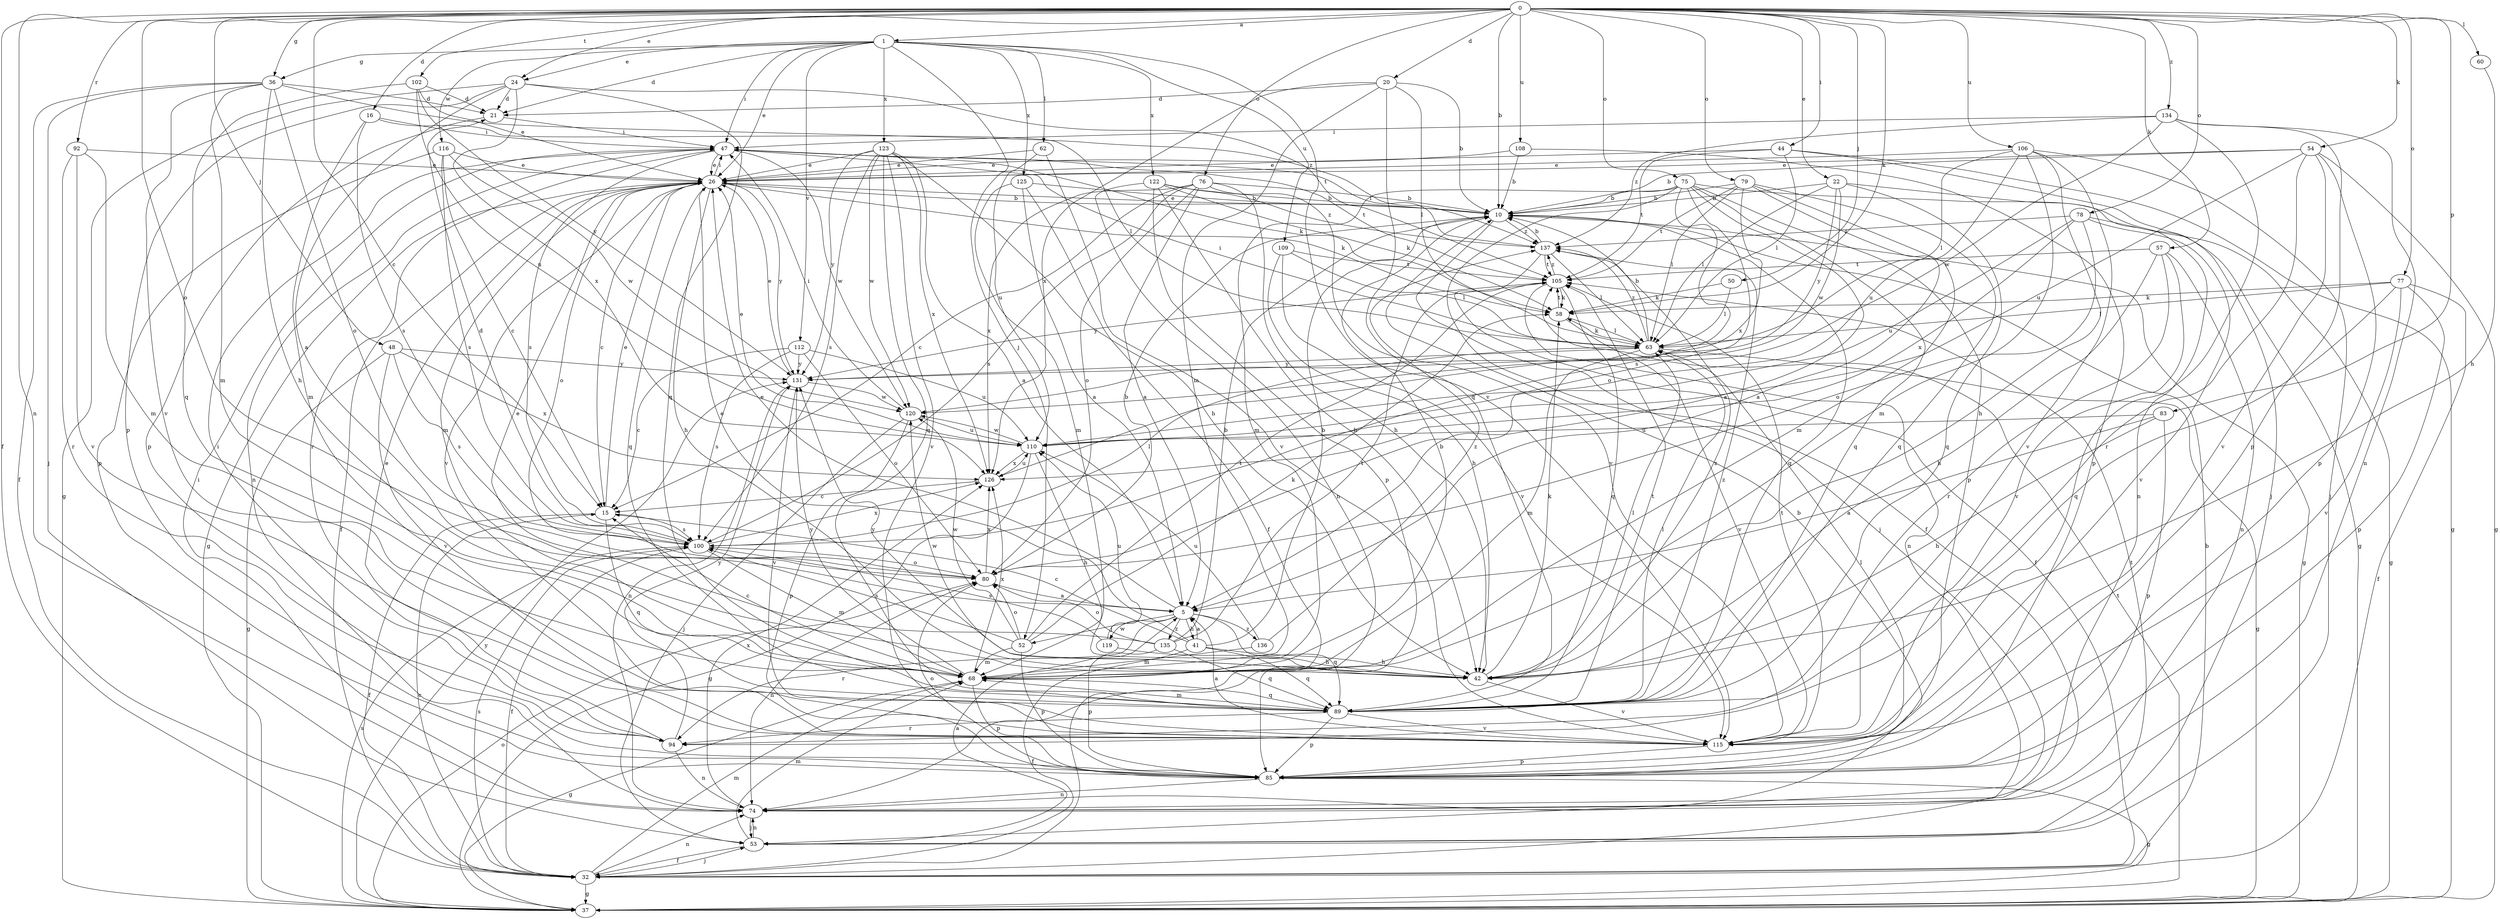 strict digraph  {
0;
1;
5;
10;
15;
16;
20;
21;
22;
24;
26;
32;
36;
37;
41;
42;
44;
47;
48;
50;
52;
53;
54;
57;
58;
60;
62;
63;
68;
74;
75;
76;
77;
78;
79;
80;
83;
85;
89;
92;
94;
100;
102;
105;
106;
108;
109;
110;
112;
115;
116;
119;
120;
122;
123;
125;
126;
131;
134;
135;
136;
137;
0 -> 1  [label=a];
0 -> 10  [label=b];
0 -> 15  [label=c];
0 -> 16  [label=d];
0 -> 20  [label=d];
0 -> 22  [label=e];
0 -> 24  [label=e];
0 -> 32  [label=f];
0 -> 36  [label=g];
0 -> 44  [label=i];
0 -> 48  [label=j];
0 -> 50  [label=j];
0 -> 54  [label=k];
0 -> 57  [label=k];
0 -> 58  [label=k];
0 -> 60  [label=l];
0 -> 74  [label=n];
0 -> 75  [label=o];
0 -> 76  [label=o];
0 -> 77  [label=o];
0 -> 78  [label=o];
0 -> 79  [label=o];
0 -> 80  [label=o];
0 -> 83  [label=p];
0 -> 92  [label=r];
0 -> 102  [label=t];
0 -> 106  [label=u];
0 -> 108  [label=u];
0 -> 134  [label=z];
1 -> 21  [label=d];
1 -> 24  [label=e];
1 -> 26  [label=e];
1 -> 36  [label=g];
1 -> 47  [label=i];
1 -> 52  [label=j];
1 -> 62  [label=l];
1 -> 109  [label=u];
1 -> 112  [label=v];
1 -> 115  [label=v];
1 -> 116  [label=w];
1 -> 122  [label=x];
1 -> 123  [label=x];
1 -> 125  [label=x];
5 -> 26  [label=e];
5 -> 41  [label=h];
5 -> 52  [label=j];
5 -> 89  [label=q];
5 -> 94  [label=r];
5 -> 119  [label=w];
5 -> 135  [label=z];
5 -> 136  [label=z];
10 -> 26  [label=e];
10 -> 37  [label=g];
10 -> 53  [label=j];
10 -> 89  [label=q];
10 -> 137  [label=z];
15 -> 26  [label=e];
15 -> 32  [label=f];
15 -> 89  [label=q];
15 -> 100  [label=s];
16 -> 47  [label=i];
16 -> 63  [label=l];
16 -> 68  [label=m];
16 -> 100  [label=s];
20 -> 10  [label=b];
20 -> 21  [label=d];
20 -> 63  [label=l];
20 -> 68  [label=m];
20 -> 89  [label=q];
20 -> 126  [label=x];
21 -> 47  [label=i];
21 -> 85  [label=p];
22 -> 10  [label=b];
22 -> 63  [label=l];
22 -> 74  [label=n];
22 -> 89  [label=q];
22 -> 120  [label=w];
22 -> 131  [label=y];
24 -> 5  [label=a];
24 -> 21  [label=d];
24 -> 37  [label=g];
24 -> 85  [label=p];
24 -> 89  [label=q];
24 -> 105  [label=t];
24 -> 126  [label=x];
26 -> 10  [label=b];
26 -> 15  [label=c];
26 -> 32  [label=f];
26 -> 37  [label=g];
26 -> 42  [label=h];
26 -> 47  [label=i];
26 -> 58  [label=k];
26 -> 68  [label=m];
26 -> 80  [label=o];
26 -> 89  [label=q];
26 -> 115  [label=v];
26 -> 131  [label=y];
32 -> 10  [label=b];
32 -> 15  [label=c];
32 -> 37  [label=g];
32 -> 53  [label=j];
32 -> 68  [label=m];
32 -> 74  [label=n];
32 -> 100  [label=s];
36 -> 21  [label=d];
36 -> 32  [label=f];
36 -> 42  [label=h];
36 -> 53  [label=j];
36 -> 68  [label=m];
36 -> 80  [label=o];
36 -> 115  [label=v];
36 -> 137  [label=z];
37 -> 80  [label=o];
37 -> 100  [label=s];
37 -> 105  [label=t];
37 -> 131  [label=y];
41 -> 5  [label=a];
41 -> 10  [label=b];
41 -> 15  [label=c];
41 -> 26  [label=e];
41 -> 32  [label=f];
41 -> 42  [label=h];
41 -> 89  [label=q];
42 -> 58  [label=k];
42 -> 63  [label=l];
42 -> 115  [label=v];
42 -> 120  [label=w];
42 -> 131  [label=y];
42 -> 137  [label=z];
44 -> 26  [label=e];
44 -> 37  [label=g];
44 -> 53  [label=j];
44 -> 63  [label=l];
44 -> 105  [label=t];
47 -> 26  [label=e];
47 -> 58  [label=k];
47 -> 74  [label=n];
47 -> 94  [label=r];
47 -> 100  [label=s];
47 -> 105  [label=t];
47 -> 120  [label=w];
48 -> 37  [label=g];
48 -> 100  [label=s];
48 -> 115  [label=v];
48 -> 126  [label=x];
48 -> 131  [label=y];
50 -> 58  [label=k];
50 -> 63  [label=l];
52 -> 58  [label=k];
52 -> 68  [label=m];
52 -> 80  [label=o];
52 -> 85  [label=p];
52 -> 100  [label=s];
52 -> 105  [label=t];
52 -> 120  [label=w];
53 -> 5  [label=a];
53 -> 32  [label=f];
53 -> 68  [label=m];
53 -> 74  [label=n];
53 -> 105  [label=t];
54 -> 10  [label=b];
54 -> 26  [label=e];
54 -> 37  [label=g];
54 -> 85  [label=p];
54 -> 94  [label=r];
54 -> 110  [label=u];
54 -> 115  [label=v];
57 -> 42  [label=h];
57 -> 74  [label=n];
57 -> 94  [label=r];
57 -> 105  [label=t];
57 -> 115  [label=v];
58 -> 63  [label=l];
58 -> 105  [label=t];
58 -> 115  [label=v];
60 -> 42  [label=h];
62 -> 26  [label=e];
62 -> 110  [label=u];
62 -> 115  [label=v];
63 -> 10  [label=b];
63 -> 37  [label=g];
63 -> 47  [label=i];
63 -> 58  [label=k];
63 -> 68  [label=m];
63 -> 131  [label=y];
63 -> 137  [label=z];
68 -> 10  [label=b];
68 -> 15  [label=c];
68 -> 37  [label=g];
68 -> 85  [label=p];
68 -> 89  [label=q];
68 -> 126  [label=x];
68 -> 131  [label=y];
74 -> 10  [label=b];
74 -> 47  [label=i];
74 -> 53  [label=j];
74 -> 126  [label=x];
75 -> 5  [label=a];
75 -> 10  [label=b];
75 -> 32  [label=f];
75 -> 37  [label=g];
75 -> 68  [label=m];
75 -> 80  [label=o];
75 -> 85  [label=p];
75 -> 89  [label=q];
75 -> 100  [label=s];
76 -> 5  [label=a];
76 -> 10  [label=b];
76 -> 15  [label=c];
76 -> 42  [label=h];
76 -> 80  [label=o];
76 -> 100  [label=s];
76 -> 115  [label=v];
76 -> 126  [label=x];
77 -> 32  [label=f];
77 -> 58  [label=k];
77 -> 63  [label=l];
77 -> 85  [label=p];
77 -> 89  [label=q];
77 -> 115  [label=v];
78 -> 37  [label=g];
78 -> 80  [label=o];
78 -> 110  [label=u];
78 -> 115  [label=v];
78 -> 126  [label=x];
78 -> 137  [label=z];
79 -> 5  [label=a];
79 -> 10  [label=b];
79 -> 63  [label=l];
79 -> 68  [label=m];
79 -> 89  [label=q];
79 -> 105  [label=t];
79 -> 126  [label=x];
80 -> 5  [label=a];
80 -> 10  [label=b];
80 -> 74  [label=n];
80 -> 126  [label=x];
83 -> 5  [label=a];
83 -> 42  [label=h];
83 -> 85  [label=p];
83 -> 110  [label=u];
85 -> 37  [label=g];
85 -> 63  [label=l];
85 -> 74  [label=n];
85 -> 80  [label=o];
89 -> 63  [label=l];
89 -> 68  [label=m];
89 -> 85  [label=p];
89 -> 94  [label=r];
89 -> 105  [label=t];
89 -> 115  [label=v];
89 -> 137  [label=z];
92 -> 26  [label=e];
92 -> 68  [label=m];
92 -> 94  [label=r];
92 -> 115  [label=v];
94 -> 26  [label=e];
94 -> 47  [label=i];
94 -> 74  [label=n];
94 -> 131  [label=y];
100 -> 21  [label=d];
100 -> 32  [label=f];
100 -> 63  [label=l];
100 -> 68  [label=m];
100 -> 80  [label=o];
100 -> 126  [label=x];
102 -> 21  [label=d];
102 -> 26  [label=e];
102 -> 89  [label=q];
102 -> 110  [label=u];
102 -> 131  [label=y];
105 -> 58  [label=k];
105 -> 74  [label=n];
105 -> 89  [label=q];
105 -> 131  [label=y];
105 -> 137  [label=z];
106 -> 26  [label=e];
106 -> 42  [label=h];
106 -> 53  [label=j];
106 -> 63  [label=l];
106 -> 68  [label=m];
106 -> 110  [label=u];
106 -> 115  [label=v];
108 -> 10  [label=b];
108 -> 26  [label=e];
108 -> 85  [label=p];
109 -> 42  [label=h];
109 -> 63  [label=l];
109 -> 105  [label=t];
109 -> 115  [label=v];
110 -> 26  [label=e];
110 -> 37  [label=g];
110 -> 42  [label=h];
110 -> 120  [label=w];
110 -> 126  [label=x];
112 -> 15  [label=c];
112 -> 80  [label=o];
112 -> 100  [label=s];
112 -> 110  [label=u];
112 -> 131  [label=y];
115 -> 5  [label=a];
115 -> 85  [label=p];
115 -> 105  [label=t];
116 -> 15  [label=c];
116 -> 26  [label=e];
116 -> 85  [label=p];
116 -> 100  [label=s];
116 -> 120  [label=w];
119 -> 42  [label=h];
119 -> 100  [label=s];
119 -> 110  [label=u];
120 -> 47  [label=i];
120 -> 53  [label=j];
120 -> 85  [label=p];
120 -> 110  [label=u];
122 -> 10  [label=b];
122 -> 42  [label=h];
122 -> 58  [label=k];
122 -> 74  [label=n];
122 -> 85  [label=p];
122 -> 137  [label=z];
123 -> 5  [label=a];
123 -> 26  [label=e];
123 -> 42  [label=h];
123 -> 89  [label=q];
123 -> 100  [label=s];
123 -> 115  [label=v];
123 -> 120  [label=w];
123 -> 126  [label=x];
123 -> 131  [label=y];
125 -> 5  [label=a];
125 -> 10  [label=b];
125 -> 32  [label=f];
125 -> 68  [label=m];
126 -> 15  [label=c];
126 -> 110  [label=u];
131 -> 26  [label=e];
131 -> 74  [label=n];
131 -> 115  [label=v];
131 -> 120  [label=w];
134 -> 47  [label=i];
134 -> 74  [label=n];
134 -> 85  [label=p];
134 -> 115  [label=v];
134 -> 120  [label=w];
134 -> 137  [label=z];
135 -> 10  [label=b];
135 -> 26  [label=e];
135 -> 80  [label=o];
135 -> 85  [label=p];
135 -> 89  [label=q];
135 -> 105  [label=t];
136 -> 68  [label=m];
136 -> 110  [label=u];
136 -> 137  [label=z];
137 -> 10  [label=b];
137 -> 32  [label=f];
137 -> 47  [label=i];
137 -> 63  [label=l];
137 -> 105  [label=t];
}
